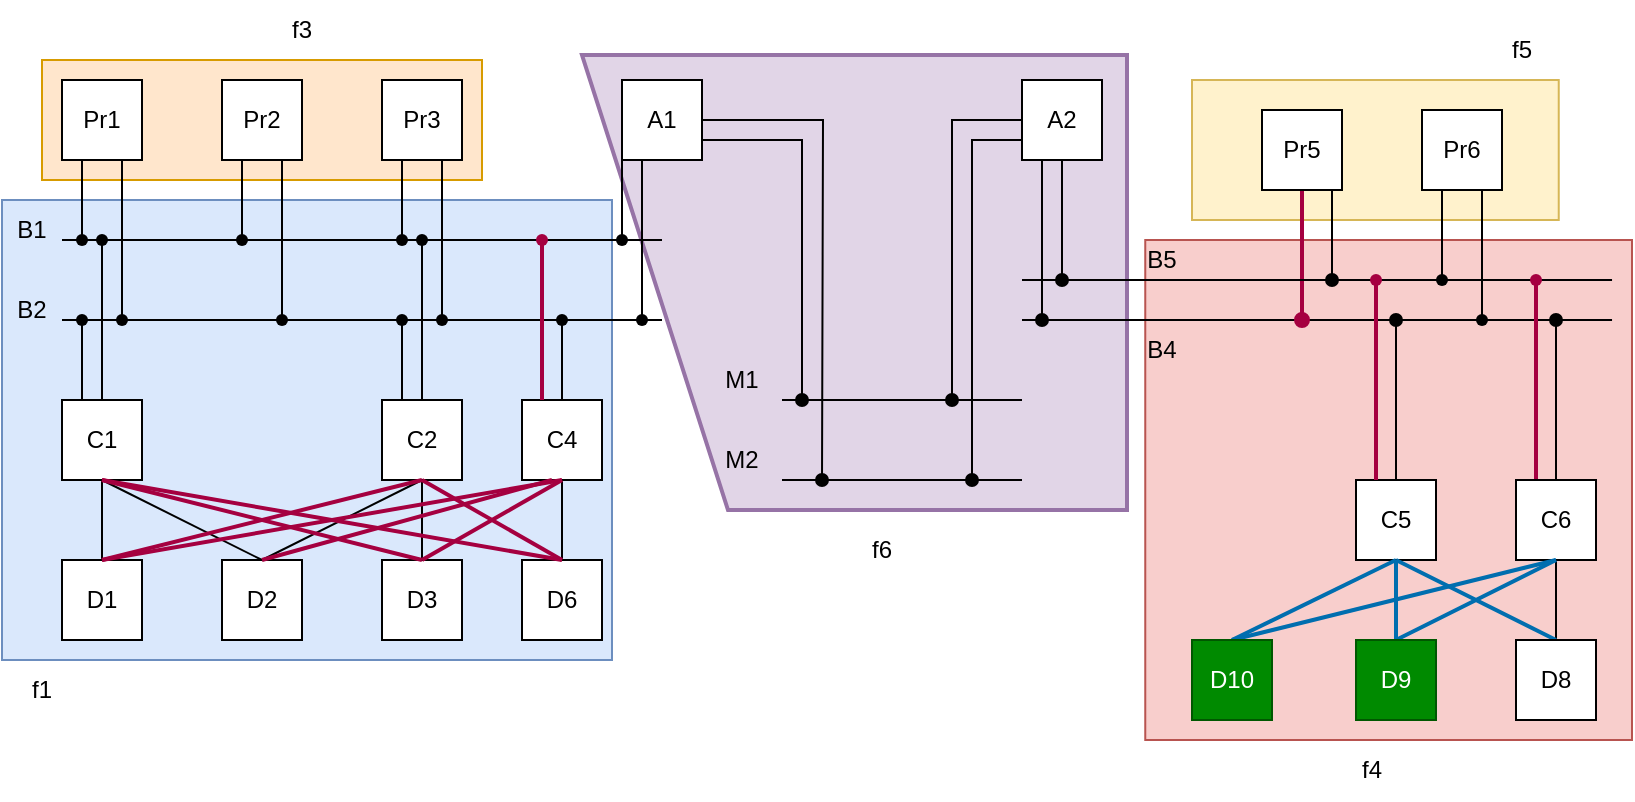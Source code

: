 <mxfile version="25.0.2">
  <diagram name="Page-1" id="3ina4x9qBi-tw7xi2LEH">
    <mxGraphModel dx="819" dy="546" grid="1" gridSize="10" guides="1" tooltips="1" connect="1" arrows="1" fold="1" page="1" pageScale="1" pageWidth="850" pageHeight="1100" math="0" shadow="0">
      <root>
        <mxCell id="0" />
        <mxCell id="1" parent="0" />
        <mxCell id="YV7EcNf5cNCoO8YkhrmA-1" value="" style="rounded=0;whiteSpace=wrap;html=1;fillColor=#f8cecc;strokeColor=#b85450;" vertex="1" parent="1">
          <mxGeometry x="596.63" y="160" width="243.37" height="250" as="geometry" />
        </mxCell>
        <mxCell id="YV7EcNf5cNCoO8YkhrmA-2" value="" style="rounded=0;whiteSpace=wrap;html=1;fillColor=#fff2cc;strokeColor=#d6b656;" vertex="1" parent="1">
          <mxGeometry x="620" y="80" width="183.37" height="70" as="geometry" />
        </mxCell>
        <mxCell id="YV7EcNf5cNCoO8YkhrmA-3" value="" style="html=1;strokeWidth=2;shape=manualInput;whiteSpace=wrap;rounded=1;size=73;arcSize=0;rotation=-90;fillColor=#e1d5e7;strokeColor=#9673a6;" vertex="1" parent="1">
          <mxGeometry x="337.5" y="45" width="227.5" height="272.5" as="geometry" />
        </mxCell>
        <mxCell id="YV7EcNf5cNCoO8YkhrmA-4" value="" style="endArrow=none;html=1;rounded=0;entryX=0.959;entryY=0.08;entryDx=0;entryDy=0;entryPerimeter=0;" edge="1" parent="1" source="YV7EcNf5cNCoO8YkhrmA-104" target="YV7EcNf5cNCoO8YkhrmA-1">
          <mxGeometry width="50" height="50" relative="1" as="geometry">
            <mxPoint x="535" y="180" as="sourcePoint" />
            <mxPoint x="775" y="180" as="targetPoint" />
          </mxGeometry>
        </mxCell>
        <mxCell id="YV7EcNf5cNCoO8YkhrmA-5" value="" style="rounded=0;whiteSpace=wrap;html=1;fillColor=#ffe6cc;strokeColor=#d79b00;" vertex="1" parent="1">
          <mxGeometry x="45" y="70" width="220" height="60" as="geometry" />
        </mxCell>
        <mxCell id="YV7EcNf5cNCoO8YkhrmA-6" value="" style="rounded=0;whiteSpace=wrap;html=1;fillColor=#dae8fc;strokeColor=#6c8ebf;" vertex="1" parent="1">
          <mxGeometry x="25" y="140" width="305" height="230" as="geometry" />
        </mxCell>
        <mxCell id="YV7EcNf5cNCoO8YkhrmA-7" value="Pr1" style="whiteSpace=wrap;html=1;aspect=fixed;" vertex="1" parent="1">
          <mxGeometry x="55" y="80" width="40" height="40" as="geometry" />
        </mxCell>
        <mxCell id="YV7EcNf5cNCoO8YkhrmA-8" value="Pr2" style="whiteSpace=wrap;html=1;aspect=fixed;" vertex="1" parent="1">
          <mxGeometry x="135" y="80" width="40" height="40" as="geometry" />
        </mxCell>
        <mxCell id="YV7EcNf5cNCoO8YkhrmA-9" value="Pr3" style="whiteSpace=wrap;html=1;aspect=fixed;" vertex="1" parent="1">
          <mxGeometry x="215" y="80" width="40" height="40" as="geometry" />
        </mxCell>
        <mxCell id="YV7EcNf5cNCoO8YkhrmA-10" value="" style="endArrow=none;html=1;rounded=0;" edge="1" parent="1" source="YV7EcNf5cNCoO8YkhrmA-41">
          <mxGeometry width="50" height="50" relative="1" as="geometry">
            <mxPoint x="55" y="160" as="sourcePoint" />
            <mxPoint x="355" y="160" as="targetPoint" />
          </mxGeometry>
        </mxCell>
        <mxCell id="YV7EcNf5cNCoO8YkhrmA-11" value="" style="endArrow=none;html=1;rounded=0;" edge="1" parent="1" source="YV7EcNf5cNCoO8YkhrmA-39">
          <mxGeometry width="50" height="50" relative="1" as="geometry">
            <mxPoint x="55" y="200" as="sourcePoint" />
            <mxPoint x="355" y="200" as="targetPoint" />
          </mxGeometry>
        </mxCell>
        <mxCell id="YV7EcNf5cNCoO8YkhrmA-12" value="B1" style="text;html=1;align=center;verticalAlign=middle;whiteSpace=wrap;rounded=0;" vertex="1" parent="1">
          <mxGeometry x="25" y="140" width="30" height="30" as="geometry" />
        </mxCell>
        <mxCell id="YV7EcNf5cNCoO8YkhrmA-13" value="B2" style="text;html=1;align=center;verticalAlign=middle;whiteSpace=wrap;rounded=0;" vertex="1" parent="1">
          <mxGeometry x="25" y="180" width="30" height="30" as="geometry" />
        </mxCell>
        <mxCell id="YV7EcNf5cNCoO8YkhrmA-14" value="" style="endArrow=none;html=1;rounded=0;exitX=0.25;exitY=1;exitDx=0;exitDy=0;" edge="1" parent="1" source="YV7EcNf5cNCoO8YkhrmA-7" target="YV7EcNf5cNCoO8YkhrmA-43">
          <mxGeometry width="50" height="50" relative="1" as="geometry">
            <mxPoint x="355" y="280" as="sourcePoint" />
            <mxPoint x="65" y="160" as="targetPoint" />
          </mxGeometry>
        </mxCell>
        <mxCell id="YV7EcNf5cNCoO8YkhrmA-15" value="" style="endArrow=none;html=1;rounded=0;exitX=0.75;exitY=1;exitDx=0;exitDy=0;" edge="1" parent="1" source="YV7EcNf5cNCoO8YkhrmA-7">
          <mxGeometry width="50" height="50" relative="1" as="geometry">
            <mxPoint x="355" y="280" as="sourcePoint" />
            <mxPoint x="85" y="200" as="targetPoint" />
          </mxGeometry>
        </mxCell>
        <mxCell id="YV7EcNf5cNCoO8YkhrmA-16" value="" style="endArrow=none;html=1;rounded=0;exitX=0.25;exitY=1;exitDx=0;exitDy=0;" edge="1" parent="1" source="YV7EcNf5cNCoO8YkhrmA-8">
          <mxGeometry width="50" height="50" relative="1" as="geometry">
            <mxPoint x="355" y="280" as="sourcePoint" />
            <mxPoint x="145" y="160" as="targetPoint" />
          </mxGeometry>
        </mxCell>
        <mxCell id="YV7EcNf5cNCoO8YkhrmA-17" value="" style="endArrow=none;html=1;rounded=0;exitX=0.75;exitY=1;exitDx=0;exitDy=0;" edge="1" parent="1" source="YV7EcNf5cNCoO8YkhrmA-8">
          <mxGeometry width="50" height="50" relative="1" as="geometry">
            <mxPoint x="355" y="280" as="sourcePoint" />
            <mxPoint x="165" y="200" as="targetPoint" />
          </mxGeometry>
        </mxCell>
        <mxCell id="YV7EcNf5cNCoO8YkhrmA-18" value="" style="endArrow=none;html=1;rounded=0;entryX=0.75;entryY=1;entryDx=0;entryDy=0;" edge="1" parent="1" target="YV7EcNf5cNCoO8YkhrmA-9">
          <mxGeometry width="50" height="50" relative="1" as="geometry">
            <mxPoint x="245" y="200" as="sourcePoint" />
            <mxPoint x="255" y="170" as="targetPoint" />
          </mxGeometry>
        </mxCell>
        <mxCell id="YV7EcNf5cNCoO8YkhrmA-19" value="" style="endArrow=none;html=1;rounded=0;entryX=0.25;entryY=1;entryDx=0;entryDy=0;" edge="1" parent="1" target="YV7EcNf5cNCoO8YkhrmA-9">
          <mxGeometry width="50" height="50" relative="1" as="geometry">
            <mxPoint x="225" y="160" as="sourcePoint" />
            <mxPoint x="255" y="170" as="targetPoint" />
          </mxGeometry>
        </mxCell>
        <mxCell id="YV7EcNf5cNCoO8YkhrmA-20" value="С1" style="whiteSpace=wrap;html=1;aspect=fixed;" vertex="1" parent="1">
          <mxGeometry x="55" y="240" width="40" height="40" as="geometry" />
        </mxCell>
        <mxCell id="YV7EcNf5cNCoO8YkhrmA-21" value="" style="endArrow=none;html=1;rounded=0;exitX=0.25;exitY=0;exitDx=0;exitDy=0;" edge="1" parent="1" source="YV7EcNf5cNCoO8YkhrmA-20">
          <mxGeometry width="50" height="50" relative="1" as="geometry">
            <mxPoint x="245" y="270" as="sourcePoint" />
            <mxPoint x="65" y="200" as="targetPoint" />
          </mxGeometry>
        </mxCell>
        <mxCell id="YV7EcNf5cNCoO8YkhrmA-22" value="" style="endArrow=none;html=1;rounded=0;exitX=0.5;exitY=0;exitDx=0;exitDy=0;" edge="1" parent="1" source="YV7EcNf5cNCoO8YkhrmA-20">
          <mxGeometry width="50" height="50" relative="1" as="geometry">
            <mxPoint x="245" y="270" as="sourcePoint" />
            <mxPoint x="75" y="160" as="targetPoint" />
          </mxGeometry>
        </mxCell>
        <mxCell id="YV7EcNf5cNCoO8YkhrmA-23" value="D1" style="whiteSpace=wrap;html=1;aspect=fixed;" vertex="1" parent="1">
          <mxGeometry x="55" y="320" width="40" height="40" as="geometry" />
        </mxCell>
        <mxCell id="YV7EcNf5cNCoO8YkhrmA-24" value="D2" style="whiteSpace=wrap;html=1;aspect=fixed;" vertex="1" parent="1">
          <mxGeometry x="135" y="320" width="40" height="40" as="geometry" />
        </mxCell>
        <mxCell id="YV7EcNf5cNCoO8YkhrmA-25" value="" style="endArrow=none;html=1;rounded=0;exitX=0.5;exitY=1;exitDx=0;exitDy=0;entryX=0.5;entryY=0;entryDx=0;entryDy=0;" edge="1" parent="1" source="YV7EcNf5cNCoO8YkhrmA-20" target="YV7EcNf5cNCoO8YkhrmA-23">
          <mxGeometry width="50" height="50" relative="1" as="geometry">
            <mxPoint x="245" y="270" as="sourcePoint" />
            <mxPoint x="295" y="220" as="targetPoint" />
          </mxGeometry>
        </mxCell>
        <mxCell id="YV7EcNf5cNCoO8YkhrmA-26" value="" style="endArrow=none;html=1;rounded=0;exitX=0.5;exitY=0;exitDx=0;exitDy=0;entryX=0.5;entryY=1;entryDx=0;entryDy=0;" edge="1" parent="1" source="YV7EcNf5cNCoO8YkhrmA-24" target="YV7EcNf5cNCoO8YkhrmA-20">
          <mxGeometry width="50" height="50" relative="1" as="geometry">
            <mxPoint x="245" y="270" as="sourcePoint" />
            <mxPoint x="295" y="220" as="targetPoint" />
          </mxGeometry>
        </mxCell>
        <mxCell id="YV7EcNf5cNCoO8YkhrmA-27" value="С2" style="whiteSpace=wrap;html=1;aspect=fixed;" vertex="1" parent="1">
          <mxGeometry x="215" y="240" width="40" height="40" as="geometry" />
        </mxCell>
        <mxCell id="YV7EcNf5cNCoO8YkhrmA-28" value="D3" style="whiteSpace=wrap;html=1;aspect=fixed;" vertex="1" parent="1">
          <mxGeometry x="215" y="320" width="40" height="40" as="geometry" />
        </mxCell>
        <mxCell id="YV7EcNf5cNCoO8YkhrmA-29" value="" style="endArrow=none;html=1;rounded=0;exitX=0.5;exitY=1;exitDx=0;exitDy=0;entryX=0.5;entryY=0;entryDx=0;entryDy=0;" edge="1" parent="1" source="YV7EcNf5cNCoO8YkhrmA-27" target="YV7EcNf5cNCoO8YkhrmA-28">
          <mxGeometry width="50" height="50" relative="1" as="geometry">
            <mxPoint x="245" y="270" as="sourcePoint" />
            <mxPoint x="295" y="220" as="targetPoint" />
          </mxGeometry>
        </mxCell>
        <mxCell id="YV7EcNf5cNCoO8YkhrmA-30" value="" style="endArrow=none;html=1;rounded=0;exitX=0.5;exitY=0;exitDx=0;exitDy=0;entryX=0.5;entryY=1;entryDx=0;entryDy=0;" edge="1" parent="1" source="YV7EcNf5cNCoO8YkhrmA-24" target="YV7EcNf5cNCoO8YkhrmA-27">
          <mxGeometry width="50" height="50" relative="1" as="geometry">
            <mxPoint x="245" y="270" as="sourcePoint" />
            <mxPoint x="295" y="220" as="targetPoint" />
          </mxGeometry>
        </mxCell>
        <mxCell id="YV7EcNf5cNCoO8YkhrmA-31" value="" style="endArrow=none;html=1;rounded=0;entryX=0.25;entryY=0;entryDx=0;entryDy=0;" edge="1" parent="1" target="YV7EcNf5cNCoO8YkhrmA-27">
          <mxGeometry width="50" height="50" relative="1" as="geometry">
            <mxPoint x="225" y="200" as="sourcePoint" />
            <mxPoint x="295" y="220" as="targetPoint" />
          </mxGeometry>
        </mxCell>
        <mxCell id="YV7EcNf5cNCoO8YkhrmA-32" value="" style="endArrow=none;html=1;rounded=0;exitX=0.5;exitY=0;exitDx=0;exitDy=0;" edge="1" parent="1" source="YV7EcNf5cNCoO8YkhrmA-27">
          <mxGeometry width="50" height="50" relative="1" as="geometry">
            <mxPoint x="245" y="270" as="sourcePoint" />
            <mxPoint x="235" y="160" as="targetPoint" />
          </mxGeometry>
        </mxCell>
        <mxCell id="YV7EcNf5cNCoO8YkhrmA-33" style="edgeStyle=orthogonalEdgeStyle;rounded=0;orthogonalLoop=1;jettySize=auto;html=1;endArrow=oval;endFill=1;" edge="1" parent="1" source="YV7EcNf5cNCoO8YkhrmA-35">
          <mxGeometry relative="1" as="geometry">
            <mxPoint x="425" y="240" as="targetPoint" />
            <Array as="points">
              <mxPoint x="425" y="110" />
            </Array>
          </mxGeometry>
        </mxCell>
        <mxCell id="YV7EcNf5cNCoO8YkhrmA-34" style="edgeStyle=orthogonalEdgeStyle;rounded=0;orthogonalLoop=1;jettySize=auto;html=1;endArrow=oval;endFill=1;" edge="1" parent="1" source="YV7EcNf5cNCoO8YkhrmA-35">
          <mxGeometry relative="1" as="geometry">
            <mxPoint x="435" y="280" as="targetPoint" />
          </mxGeometry>
        </mxCell>
        <mxCell id="YV7EcNf5cNCoO8YkhrmA-35" value="A1" style="whiteSpace=wrap;html=1;aspect=fixed;" vertex="1" parent="1">
          <mxGeometry x="335" y="80" width="40" height="40" as="geometry" />
        </mxCell>
        <mxCell id="YV7EcNf5cNCoO8YkhrmA-36" value="" style="endArrow=none;html=1;rounded=0;entryX=0;entryY=1;entryDx=0;entryDy=0;" edge="1" parent="1" target="YV7EcNf5cNCoO8YkhrmA-35">
          <mxGeometry width="50" height="50" relative="1" as="geometry">
            <mxPoint x="335" y="160" as="sourcePoint" />
            <mxPoint x="455" y="170" as="targetPoint" />
          </mxGeometry>
        </mxCell>
        <mxCell id="YV7EcNf5cNCoO8YkhrmA-37" value="" style="endArrow=none;html=1;rounded=0;entryX=0.25;entryY=1;entryDx=0;entryDy=0;" edge="1" parent="1" target="YV7EcNf5cNCoO8YkhrmA-35">
          <mxGeometry width="50" height="50" relative="1" as="geometry">
            <mxPoint x="345" y="200" as="sourcePoint" />
            <mxPoint x="465" y="210" as="targetPoint" />
          </mxGeometry>
        </mxCell>
        <mxCell id="YV7EcNf5cNCoO8YkhrmA-38" value="" style="endArrow=none;html=1;rounded=0;" edge="1" parent="1" target="YV7EcNf5cNCoO8YkhrmA-39">
          <mxGeometry width="50" height="50" relative="1" as="geometry">
            <mxPoint x="55" y="200" as="sourcePoint" />
            <mxPoint x="355" y="200" as="targetPoint" />
          </mxGeometry>
        </mxCell>
        <mxCell id="YV7EcNf5cNCoO8YkhrmA-39" value="" style="shape=waypoint;sketch=0;fillStyle=solid;size=6;pointerEvents=1;points=[];fillColor=none;resizable=0;rotatable=0;perimeter=centerPerimeter;snapToPoint=1;" vertex="1" parent="1">
          <mxGeometry x="55" y="190" width="20" height="20" as="geometry" />
        </mxCell>
        <mxCell id="YV7EcNf5cNCoO8YkhrmA-40" value="" style="endArrow=none;html=1;rounded=0;" edge="1" parent="1" target="YV7EcNf5cNCoO8YkhrmA-41">
          <mxGeometry width="50" height="50" relative="1" as="geometry">
            <mxPoint x="55" y="160" as="sourcePoint" />
            <mxPoint x="355" y="160" as="targetPoint" />
          </mxGeometry>
        </mxCell>
        <mxCell id="YV7EcNf5cNCoO8YkhrmA-41" value="" style="shape=waypoint;sketch=0;fillStyle=solid;size=6;pointerEvents=1;points=[];fillColor=none;resizable=0;rotatable=0;perimeter=centerPerimeter;snapToPoint=1;" vertex="1" parent="1">
          <mxGeometry x="65" y="150" width="20" height="20" as="geometry" />
        </mxCell>
        <mxCell id="YV7EcNf5cNCoO8YkhrmA-42" value="" style="shape=waypoint;sketch=0;fillStyle=solid;size=6;pointerEvents=1;points=[];fillColor=none;resizable=0;rotatable=0;perimeter=centerPerimeter;snapToPoint=1;" vertex="1" parent="1">
          <mxGeometry x="75" y="190" width="20" height="20" as="geometry" />
        </mxCell>
        <mxCell id="YV7EcNf5cNCoO8YkhrmA-43" value="" style="shape=waypoint;sketch=0;fillStyle=solid;size=6;pointerEvents=1;points=[];fillColor=none;resizable=0;rotatable=0;perimeter=centerPerimeter;snapToPoint=1;" vertex="1" parent="1">
          <mxGeometry x="55" y="150" width="20" height="20" as="geometry" />
        </mxCell>
        <mxCell id="YV7EcNf5cNCoO8YkhrmA-44" value="" style="shape=waypoint;sketch=0;fillStyle=solid;size=6;pointerEvents=1;points=[];fillColor=none;resizable=0;rotatable=0;perimeter=centerPerimeter;snapToPoint=1;" vertex="1" parent="1">
          <mxGeometry x="135" y="150" width="20" height="20" as="geometry" />
        </mxCell>
        <mxCell id="YV7EcNf5cNCoO8YkhrmA-45" value="" style="shape=waypoint;sketch=0;fillStyle=solid;size=6;pointerEvents=1;points=[];fillColor=none;resizable=0;rotatable=0;perimeter=centerPerimeter;snapToPoint=1;" vertex="1" parent="1">
          <mxGeometry x="155" y="190" width="20" height="20" as="geometry" />
        </mxCell>
        <mxCell id="YV7EcNf5cNCoO8YkhrmA-46" value="" style="shape=waypoint;sketch=0;fillStyle=solid;size=6;pointerEvents=1;points=[];fillColor=none;resizable=0;rotatable=0;perimeter=centerPerimeter;snapToPoint=1;" vertex="1" parent="1">
          <mxGeometry x="215" y="190" width="20" height="20" as="geometry" />
        </mxCell>
        <mxCell id="YV7EcNf5cNCoO8YkhrmA-47" value="" style="shape=waypoint;sketch=0;fillStyle=solid;size=6;pointerEvents=1;points=[];fillColor=none;resizable=0;rotatable=0;perimeter=centerPerimeter;snapToPoint=1;" vertex="1" parent="1">
          <mxGeometry x="215" y="150" width="20" height="20" as="geometry" />
        </mxCell>
        <mxCell id="YV7EcNf5cNCoO8YkhrmA-48" value="" style="shape=waypoint;sketch=0;fillStyle=solid;size=6;pointerEvents=1;points=[];fillColor=none;resizable=0;rotatable=0;perimeter=centerPerimeter;snapToPoint=1;" vertex="1" parent="1">
          <mxGeometry x="235" y="190" width="20" height="20" as="geometry" />
        </mxCell>
        <mxCell id="YV7EcNf5cNCoO8YkhrmA-49" value="" style="shape=waypoint;sketch=0;fillStyle=solid;size=6;pointerEvents=1;points=[];fillColor=none;resizable=0;rotatable=0;perimeter=centerPerimeter;snapToPoint=1;" vertex="1" parent="1">
          <mxGeometry x="225" y="150" width="20" height="20" as="geometry" />
        </mxCell>
        <mxCell id="YV7EcNf5cNCoO8YkhrmA-50" value="" style="shape=waypoint;sketch=0;fillStyle=solid;size=6;pointerEvents=1;points=[];fillColor=none;resizable=0;rotatable=0;perimeter=centerPerimeter;snapToPoint=1;" vertex="1" parent="1">
          <mxGeometry x="295" y="190" width="20" height="20" as="geometry" />
        </mxCell>
        <mxCell id="YV7EcNf5cNCoO8YkhrmA-51" value="" style="shape=waypoint;sketch=0;fillStyle=solid;size=6;pointerEvents=1;points=[];fillColor=none;resizable=0;rotatable=0;perimeter=centerPerimeter;snapToPoint=1;" vertex="1" parent="1">
          <mxGeometry x="325" y="150" width="20" height="20" as="geometry" />
        </mxCell>
        <mxCell id="YV7EcNf5cNCoO8YkhrmA-52" value="" style="shape=waypoint;sketch=0;fillStyle=solid;size=6;pointerEvents=1;points=[];fillColor=none;resizable=0;rotatable=0;perimeter=centerPerimeter;snapToPoint=1;" vertex="1" parent="1">
          <mxGeometry x="335" y="190" width="20" height="20" as="geometry" />
        </mxCell>
        <mxCell id="YV7EcNf5cNCoO8YkhrmA-53" value="" style="endArrow=none;html=1;rounded=0;" edge="1" parent="1">
          <mxGeometry width="50" height="50" relative="1" as="geometry">
            <mxPoint x="415" y="240" as="sourcePoint" />
            <mxPoint x="535" y="240" as="targetPoint" />
          </mxGeometry>
        </mxCell>
        <mxCell id="YV7EcNf5cNCoO8YkhrmA-54" value="M1" style="text;html=1;align=center;verticalAlign=middle;whiteSpace=wrap;rounded=0;" vertex="1" parent="1">
          <mxGeometry x="385" y="220" width="20" height="20" as="geometry" />
        </mxCell>
        <mxCell id="YV7EcNf5cNCoO8YkhrmA-55" value="" style="endArrow=none;html=1;rounded=0;" edge="1" parent="1">
          <mxGeometry width="50" height="50" relative="1" as="geometry">
            <mxPoint x="415" y="280" as="sourcePoint" />
            <mxPoint x="535" y="280" as="targetPoint" />
          </mxGeometry>
        </mxCell>
        <mxCell id="YV7EcNf5cNCoO8YkhrmA-56" value="M2" style="text;html=1;align=center;verticalAlign=middle;whiteSpace=wrap;rounded=0;" vertex="1" parent="1">
          <mxGeometry x="385" y="260" width="20" height="20" as="geometry" />
        </mxCell>
        <mxCell id="YV7EcNf5cNCoO8YkhrmA-57" style="edgeStyle=orthogonalEdgeStyle;rounded=0;orthogonalLoop=1;jettySize=auto;html=1;endArrow=oval;endFill=1;" edge="1" parent="1" source="YV7EcNf5cNCoO8YkhrmA-61">
          <mxGeometry relative="1" as="geometry">
            <mxPoint x="500" y="240" as="targetPoint" />
            <Array as="points">
              <mxPoint x="500" y="100" />
              <mxPoint x="500" y="240" />
            </Array>
          </mxGeometry>
        </mxCell>
        <mxCell id="YV7EcNf5cNCoO8YkhrmA-58" style="edgeStyle=orthogonalEdgeStyle;rounded=0;orthogonalLoop=1;jettySize=auto;html=1;endArrow=oval;endFill=1;" edge="1" parent="1">
          <mxGeometry relative="1" as="geometry">
            <mxPoint x="545" y="200" as="targetPoint" />
            <mxPoint x="545.0" y="120" as="sourcePoint" />
          </mxGeometry>
        </mxCell>
        <mxCell id="YV7EcNf5cNCoO8YkhrmA-59" style="edgeStyle=orthogonalEdgeStyle;rounded=0;orthogonalLoop=1;jettySize=auto;html=1;endArrow=oval;endFill=1;" edge="1" parent="1" source="YV7EcNf5cNCoO8YkhrmA-61">
          <mxGeometry relative="1" as="geometry">
            <mxPoint x="510" y="280" as="targetPoint" />
            <Array as="points">
              <mxPoint x="510" y="110" />
            </Array>
          </mxGeometry>
        </mxCell>
        <mxCell id="YV7EcNf5cNCoO8YkhrmA-60" style="edgeStyle=orthogonalEdgeStyle;rounded=0;orthogonalLoop=1;jettySize=auto;html=1;endArrow=oval;endFill=1;" edge="1" parent="1" source="YV7EcNf5cNCoO8YkhrmA-61">
          <mxGeometry relative="1" as="geometry">
            <mxPoint x="555" y="180" as="targetPoint" />
          </mxGeometry>
        </mxCell>
        <mxCell id="YV7EcNf5cNCoO8YkhrmA-61" value="A2" style="whiteSpace=wrap;html=1;aspect=fixed;" vertex="1" parent="1">
          <mxGeometry x="535" y="80" width="40" height="40" as="geometry" />
        </mxCell>
        <mxCell id="YV7EcNf5cNCoO8YkhrmA-62" value="" style="endArrow=none;html=1;rounded=0;entryX=0.959;entryY=0.16;entryDx=0;entryDy=0;entryPerimeter=0;" edge="1" parent="1" target="YV7EcNf5cNCoO8YkhrmA-1">
          <mxGeometry width="50" height="50" relative="1" as="geometry">
            <mxPoint x="650" y="200" as="sourcePoint" />
            <mxPoint x="775" y="200" as="targetPoint" />
          </mxGeometry>
        </mxCell>
        <mxCell id="YV7EcNf5cNCoO8YkhrmA-63" style="edgeStyle=orthogonalEdgeStyle;rounded=0;orthogonalLoop=1;jettySize=auto;html=1;endArrow=oval;endFill=1;" edge="1" parent="1">
          <mxGeometry relative="1" as="geometry">
            <mxPoint x="690" y="180" as="targetPoint" />
            <mxPoint x="690" y="135" as="sourcePoint" />
            <Array as="points">
              <mxPoint x="690" y="180" />
            </Array>
          </mxGeometry>
        </mxCell>
        <mxCell id="YV7EcNf5cNCoO8YkhrmA-64" style="edgeStyle=orthogonalEdgeStyle;rounded=0;orthogonalLoop=1;jettySize=auto;html=1;endArrow=oval;endFill=1;fillColor=#d80073;strokeColor=#A50040;strokeWidth=2;" edge="1" parent="1" source="YV7EcNf5cNCoO8YkhrmA-65">
          <mxGeometry relative="1" as="geometry">
            <mxPoint x="675" y="200" as="targetPoint" />
          </mxGeometry>
        </mxCell>
        <mxCell id="YV7EcNf5cNCoO8YkhrmA-65" value="Pr5" style="whiteSpace=wrap;html=1;aspect=fixed;" vertex="1" parent="1">
          <mxGeometry x="655" y="95" width="40" height="40" as="geometry" />
        </mxCell>
        <mxCell id="YV7EcNf5cNCoO8YkhrmA-66" value="Pr6" style="whiteSpace=wrap;html=1;aspect=fixed;" vertex="1" parent="1">
          <mxGeometry x="735" y="95" width="40" height="40" as="geometry" />
        </mxCell>
        <mxCell id="YV7EcNf5cNCoO8YkhrmA-70" value="B4" style="text;html=1;align=center;verticalAlign=middle;whiteSpace=wrap;rounded=0;" vertex="1" parent="1">
          <mxGeometry x="590" y="200" width="30" height="30" as="geometry" />
        </mxCell>
        <mxCell id="YV7EcNf5cNCoO8YkhrmA-71" value="B5" style="text;html=1;align=center;verticalAlign=middle;whiteSpace=wrap;rounded=0;" vertex="1" parent="1">
          <mxGeometry x="590" y="155" width="30" height="30" as="geometry" />
        </mxCell>
        <mxCell id="YV7EcNf5cNCoO8YkhrmA-72" value="f1" style="text;html=1;align=center;verticalAlign=middle;whiteSpace=wrap;rounded=0;" vertex="1" parent="1">
          <mxGeometry x="35" y="370" width="20" height="30" as="geometry" />
        </mxCell>
        <mxCell id="YV7EcNf5cNCoO8YkhrmA-73" value="" style="group" vertex="1" connectable="0" parent="1">
          <mxGeometry x="285" y="200" width="40" height="160" as="geometry" />
        </mxCell>
        <mxCell id="YV7EcNf5cNCoO8YkhrmA-74" value="С4" style="whiteSpace=wrap;html=1;aspect=fixed;" vertex="1" parent="YV7EcNf5cNCoO8YkhrmA-73">
          <mxGeometry y="40" width="40" height="40" as="geometry" />
        </mxCell>
        <mxCell id="YV7EcNf5cNCoO8YkhrmA-75" value="D6" style="whiteSpace=wrap;html=1;aspect=fixed;" vertex="1" parent="YV7EcNf5cNCoO8YkhrmA-73">
          <mxGeometry y="120" width="40" height="40" as="geometry" />
        </mxCell>
        <mxCell id="YV7EcNf5cNCoO8YkhrmA-76" value="" style="endArrow=none;html=1;rounded=0;" edge="1" parent="YV7EcNf5cNCoO8YkhrmA-73">
          <mxGeometry width="50" height="50" relative="1" as="geometry">
            <mxPoint x="20" y="40" as="sourcePoint" />
            <mxPoint x="20" as="targetPoint" />
          </mxGeometry>
        </mxCell>
        <mxCell id="YV7EcNf5cNCoO8YkhrmA-77" value="" style="endArrow=none;html=1;rounded=0;exitX=0.5;exitY=1;exitDx=0;exitDy=0;entryX=0.5;entryY=0;entryDx=0;entryDy=0;" edge="1" parent="YV7EcNf5cNCoO8YkhrmA-73" source="YV7EcNf5cNCoO8YkhrmA-74" target="YV7EcNf5cNCoO8YkhrmA-75">
          <mxGeometry width="50" height="50" relative="1" as="geometry">
            <mxPoint x="-50" y="70" as="sourcePoint" />
            <mxPoint y="20" as="targetPoint" />
          </mxGeometry>
        </mxCell>
        <mxCell id="YV7EcNf5cNCoO8YkhrmA-78" value="f3" style="text;html=1;align=center;verticalAlign=middle;whiteSpace=wrap;rounded=0;" vertex="1" parent="1">
          <mxGeometry x="145" y="40" width="60" height="30" as="geometry" />
        </mxCell>
        <mxCell id="YV7EcNf5cNCoO8YkhrmA-79" value="f4" style="text;html=1;align=center;verticalAlign=middle;whiteSpace=wrap;rounded=0;" vertex="1" parent="1">
          <mxGeometry x="695" y="410" width="30" height="30" as="geometry" />
        </mxCell>
        <mxCell id="YV7EcNf5cNCoO8YkhrmA-80" value="f5" style="text;html=1;align=center;verticalAlign=middle;whiteSpace=wrap;rounded=0;" vertex="1" parent="1">
          <mxGeometry x="770" y="50" width="30" height="30" as="geometry" />
        </mxCell>
        <mxCell id="YV7EcNf5cNCoO8YkhrmA-81" value="f6" style="text;html=1;align=center;verticalAlign=middle;whiteSpace=wrap;rounded=0;" vertex="1" parent="1">
          <mxGeometry x="435" y="300" width="60" height="30" as="geometry" />
        </mxCell>
        <mxCell id="YV7EcNf5cNCoO8YkhrmA-82" value="" style="endArrow=none;html=1;rounded=0;exitX=0.5;exitY=0;exitDx=0;exitDy=0;entryX=0.5;entryY=1;entryDx=0;entryDy=0;fillColor=#d80073;strokeColor=#A50040;strokeWidth=2;" edge="1" parent="1" source="YV7EcNf5cNCoO8YkhrmA-23" target="YV7EcNf5cNCoO8YkhrmA-27">
          <mxGeometry width="50" height="50" relative="1" as="geometry">
            <mxPoint x="150" y="460" as="sourcePoint" />
            <mxPoint x="200" y="410" as="targetPoint" />
          </mxGeometry>
        </mxCell>
        <mxCell id="YV7EcNf5cNCoO8YkhrmA-83" value="" style="endArrow=none;html=1;rounded=0;exitX=0.5;exitY=0;exitDx=0;exitDy=0;entryX=0.5;entryY=1;entryDx=0;entryDy=0;fillColor=#d80073;strokeColor=#A50040;strokeWidth=2;" edge="1" parent="1" source="YV7EcNf5cNCoO8YkhrmA-28" target="YV7EcNf5cNCoO8YkhrmA-20">
          <mxGeometry width="50" height="50" relative="1" as="geometry">
            <mxPoint x="360" y="290" as="sourcePoint" />
            <mxPoint x="410" y="240" as="targetPoint" />
          </mxGeometry>
        </mxCell>
        <mxCell id="YV7EcNf5cNCoO8YkhrmA-84" value="" style="endArrow=none;html=1;rounded=0;exitX=0.5;exitY=0;exitDx=0;exitDy=0;entryX=0.5;entryY=1;entryDx=0;entryDy=0;fillColor=#d80073;strokeColor=#A50040;strokeWidth=2;" edge="1" parent="1" source="YV7EcNf5cNCoO8YkhrmA-28" target="YV7EcNf5cNCoO8YkhrmA-74">
          <mxGeometry width="50" height="50" relative="1" as="geometry">
            <mxPoint x="345" y="400" as="sourcePoint" />
            <mxPoint x="395" y="350" as="targetPoint" />
          </mxGeometry>
        </mxCell>
        <mxCell id="YV7EcNf5cNCoO8YkhrmA-85" value="" style="endArrow=none;html=1;rounded=0;exitX=0.5;exitY=0;exitDx=0;exitDy=0;entryX=0.5;entryY=1;entryDx=0;entryDy=0;fillColor=#d80073;strokeColor=#A50040;strokeWidth=2;" edge="1" parent="1" source="YV7EcNf5cNCoO8YkhrmA-75" target="YV7EcNf5cNCoO8YkhrmA-27">
          <mxGeometry width="50" height="50" relative="1" as="geometry">
            <mxPoint x="360" y="290" as="sourcePoint" />
            <mxPoint x="410" y="240" as="targetPoint" />
          </mxGeometry>
        </mxCell>
        <mxCell id="YV7EcNf5cNCoO8YkhrmA-86" value="" style="endArrow=none;html=1;rounded=0;exitX=0.5;exitY=0;exitDx=0;exitDy=0;entryX=0.5;entryY=1;entryDx=0;entryDy=0;fillColor=#d80073;strokeColor=#A50040;strokeWidth=2;" edge="1" parent="1" source="YV7EcNf5cNCoO8YkhrmA-75" target="YV7EcNf5cNCoO8YkhrmA-20">
          <mxGeometry width="50" height="50" relative="1" as="geometry">
            <mxPoint x="360" y="290" as="sourcePoint" />
            <mxPoint x="410" y="240" as="targetPoint" />
          </mxGeometry>
        </mxCell>
        <mxCell id="YV7EcNf5cNCoO8YkhrmA-87" value="" style="endArrow=none;html=1;rounded=0;exitX=0.5;exitY=0;exitDx=0;exitDy=0;entryX=0.5;entryY=1;entryDx=0;entryDy=0;fillColor=#d80073;strokeColor=#A50040;strokeWidth=2;" edge="1" parent="1" source="YV7EcNf5cNCoO8YkhrmA-23" target="YV7EcNf5cNCoO8YkhrmA-74">
          <mxGeometry width="50" height="50" relative="1" as="geometry">
            <mxPoint x="360" y="290" as="sourcePoint" />
            <mxPoint x="410" y="240" as="targetPoint" />
          </mxGeometry>
        </mxCell>
        <mxCell id="YV7EcNf5cNCoO8YkhrmA-88" value="" style="endArrow=none;html=1;rounded=0;exitX=0.5;exitY=0;exitDx=0;exitDy=0;fillColor=#d80073;strokeColor=#A50040;strokeWidth=2;" edge="1" parent="1" source="YV7EcNf5cNCoO8YkhrmA-24">
          <mxGeometry width="50" height="50" relative="1" as="geometry">
            <mxPoint x="360" y="290" as="sourcePoint" />
            <mxPoint x="300" y="280" as="targetPoint" />
          </mxGeometry>
        </mxCell>
        <mxCell id="YV7EcNf5cNCoO8YkhrmA-89" value="" style="endArrow=none;html=1;rounded=0;entryX=0.25;entryY=0;entryDx=0;entryDy=0;strokeWidth=2;fillColor=#d80073;strokeColor=#A50040;" edge="1" parent="1" target="YV7EcNf5cNCoO8YkhrmA-74">
          <mxGeometry width="50" height="50" relative="1" as="geometry">
            <mxPoint x="295" y="160" as="sourcePoint" />
            <mxPoint x="300" y="250" as="targetPoint" />
          </mxGeometry>
        </mxCell>
        <mxCell id="YV7EcNf5cNCoO8YkhrmA-90" value="" style="shape=waypoint;sketch=0;fillStyle=solid;size=6;pointerEvents=1;points=[];fillColor=#d80073;resizable=0;rotatable=0;perimeter=centerPerimeter;snapToPoint=1;fontColor=#ffffff;strokeColor=#A50040;" vertex="1" parent="1">
          <mxGeometry x="285" y="150" width="20" height="20" as="geometry" />
        </mxCell>
        <mxCell id="YV7EcNf5cNCoO8YkhrmA-91" value="" style="endArrow=none;html=1;rounded=0;entryX=0.75;entryY=1;entryDx=0;entryDy=0;" edge="1" parent="1" source="YV7EcNf5cNCoO8YkhrmA-93" target="YV7EcNf5cNCoO8YkhrmA-66">
          <mxGeometry width="50" height="50" relative="1" as="geometry">
            <mxPoint x="765" y="200" as="sourcePoint" />
            <mxPoint x="640" y="150" as="targetPoint" />
          </mxGeometry>
        </mxCell>
        <mxCell id="YV7EcNf5cNCoO8YkhrmA-92" value="" style="endArrow=none;html=1;rounded=0;entryDx=0;entryDy=0;" edge="1" parent="1" target="YV7EcNf5cNCoO8YkhrmA-93">
          <mxGeometry width="50" height="50" relative="1" as="geometry">
            <mxPoint x="765" y="200" as="sourcePoint" />
            <mxPoint x="765" y="135" as="targetPoint" />
          </mxGeometry>
        </mxCell>
        <mxCell id="YV7EcNf5cNCoO8YkhrmA-93" value="" style="shape=waypoint;sketch=0;fillStyle=solid;size=6;pointerEvents=1;points=[];fillColor=none;resizable=0;rotatable=0;perimeter=centerPerimeter;snapToPoint=1;" vertex="1" parent="1">
          <mxGeometry x="755" y="190" width="20" height="20" as="geometry" />
        </mxCell>
        <mxCell id="YV7EcNf5cNCoO8YkhrmA-94" value="" style="endArrow=none;html=1;rounded=0;entryX=0.25;entryY=1;entryDx=0;entryDy=0;" edge="1" parent="1" target="YV7EcNf5cNCoO8YkhrmA-66">
          <mxGeometry width="50" height="50" relative="1" as="geometry">
            <mxPoint x="745" y="180" as="sourcePoint" />
            <mxPoint x="640" y="150" as="targetPoint" />
          </mxGeometry>
        </mxCell>
        <mxCell id="YV7EcNf5cNCoO8YkhrmA-95" value="" style="shape=waypoint;sketch=0;fillStyle=solid;size=6;pointerEvents=1;points=[];fillColor=none;resizable=0;rotatable=0;perimeter=centerPerimeter;snapToPoint=1;" vertex="1" parent="1">
          <mxGeometry x="735" y="170" width="20" height="20" as="geometry" />
        </mxCell>
        <mxCell id="YV7EcNf5cNCoO8YkhrmA-96" value="" style="endArrow=none;html=1;rounded=0;exitX=0.25;exitY=0;exitDx=0;exitDy=0;fillColor=#d80073;strokeColor=#A50040;strokeWidth=2;" edge="1" parent="1" source="YV7EcNf5cNCoO8YkhrmA-100">
          <mxGeometry width="50" height="50" relative="1" as="geometry">
            <mxPoint x="739.755" y="281.395" as="sourcePoint" />
            <mxPoint x="792" y="180" as="targetPoint" />
          </mxGeometry>
        </mxCell>
        <mxCell id="YV7EcNf5cNCoO8YkhrmA-97" value="" style="endArrow=none;html=1;rounded=0;" edge="1" parent="1">
          <mxGeometry width="50" height="50" relative="1" as="geometry">
            <mxPoint x="535" y="200" as="sourcePoint" />
            <mxPoint x="650" y="200" as="targetPoint" />
          </mxGeometry>
        </mxCell>
        <mxCell id="YV7EcNf5cNCoO8YkhrmA-112" style="edgeStyle=orthogonalEdgeStyle;rounded=0;orthogonalLoop=1;jettySize=auto;html=1;endArrow=oval;endFill=1;" edge="1" parent="1" source="YV7EcNf5cNCoO8YkhrmA-99">
          <mxGeometry relative="1" as="geometry">
            <mxPoint x="722" y="200" as="targetPoint" />
          </mxGeometry>
        </mxCell>
        <mxCell id="YV7EcNf5cNCoO8YkhrmA-99" value="С5" style="whiteSpace=wrap;html=1;aspect=fixed;" vertex="1" parent="1">
          <mxGeometry x="702" y="280" width="40" height="40" as="geometry" />
        </mxCell>
        <mxCell id="YV7EcNf5cNCoO8YkhrmA-113" style="edgeStyle=orthogonalEdgeStyle;rounded=0;orthogonalLoop=1;jettySize=auto;html=1;endArrow=oval;endFill=1;" edge="1" parent="1" source="YV7EcNf5cNCoO8YkhrmA-100">
          <mxGeometry relative="1" as="geometry">
            <mxPoint x="802" y="200" as="targetPoint" />
          </mxGeometry>
        </mxCell>
        <mxCell id="YV7EcNf5cNCoO8YkhrmA-100" value="С6" style="whiteSpace=wrap;html=1;aspect=fixed;" vertex="1" parent="1">
          <mxGeometry x="782" y="280" width="40" height="40" as="geometry" />
        </mxCell>
        <mxCell id="YV7EcNf5cNCoO8YkhrmA-101" style="edgeStyle=orthogonalEdgeStyle;rounded=0;orthogonalLoop=1;jettySize=auto;html=1;entryX=0.5;entryY=1;entryDx=0;entryDy=0;endArrow=none;endFill=0;" edge="1" parent="1" source="YV7EcNf5cNCoO8YkhrmA-103" target="YV7EcNf5cNCoO8YkhrmA-100">
          <mxGeometry relative="1" as="geometry" />
        </mxCell>
        <mxCell id="YV7EcNf5cNCoO8YkhrmA-102" style="rounded=0;orthogonalLoop=1;jettySize=auto;html=1;entryX=0.5;entryY=1;entryDx=0;entryDy=0;exitX=0.5;exitY=0;exitDx=0;exitDy=0;endArrow=none;endFill=0;strokeWidth=2;fillColor=#1ba1e2;strokeColor=#006EAF;" edge="1" parent="1" source="YV7EcNf5cNCoO8YkhrmA-103" target="YV7EcNf5cNCoO8YkhrmA-99">
          <mxGeometry relative="1" as="geometry" />
        </mxCell>
        <mxCell id="YV7EcNf5cNCoO8YkhrmA-103" value="D8" style="whiteSpace=wrap;html=1;aspect=fixed;" vertex="1" parent="1">
          <mxGeometry x="782" y="360" width="40" height="40" as="geometry" />
        </mxCell>
        <mxCell id="YV7EcNf5cNCoO8YkhrmA-105" value="" style="endArrow=none;html=1;rounded=0;exitX=0.5;exitY=0;exitDx=0;exitDy=0;fillColor=#d80073;strokeColor=#A50040;strokeWidth=2;" edge="1" parent="1">
          <mxGeometry width="50" height="50" relative="1" as="geometry">
            <mxPoint x="712" y="280" as="sourcePoint" />
            <mxPoint x="712" y="180" as="targetPoint" />
          </mxGeometry>
        </mxCell>
        <mxCell id="YV7EcNf5cNCoO8YkhrmA-107" style="edgeStyle=orthogonalEdgeStyle;rounded=0;orthogonalLoop=1;jettySize=auto;html=1;endArrow=none;endFill=0;fillColor=#1ba1e2;strokeColor=#006EAF;strokeWidth=2;" edge="1" parent="1" source="YV7EcNf5cNCoO8YkhrmA-109" target="YV7EcNf5cNCoO8YkhrmA-99">
          <mxGeometry relative="1" as="geometry" />
        </mxCell>
        <mxCell id="YV7EcNf5cNCoO8YkhrmA-108" style="rounded=0;orthogonalLoop=1;jettySize=auto;html=1;entryX=0.5;entryY=1;entryDx=0;entryDy=0;exitX=0.5;exitY=0;exitDx=0;exitDy=0;endArrow=none;endFill=0;fillColor=#1ba1e2;strokeColor=#006EAF;strokeWidth=2;" edge="1" parent="1" source="YV7EcNf5cNCoO8YkhrmA-109" target="YV7EcNf5cNCoO8YkhrmA-100">
          <mxGeometry relative="1" as="geometry" />
        </mxCell>
        <mxCell id="YV7EcNf5cNCoO8YkhrmA-109" value="D9" style="whiteSpace=wrap;html=1;aspect=fixed;fillColor=#008a00;strokeColor=#005700;fontColor=#ffffff;" vertex="1" parent="1">
          <mxGeometry x="702" y="360" width="40" height="40" as="geometry" />
        </mxCell>
        <mxCell id="YV7EcNf5cNCoO8YkhrmA-110" value="" style="endArrow=none;html=1;rounded=0;entryDx=0;entryDy=0;entryPerimeter=0;" edge="1" parent="1" source="YV7EcNf5cNCoO8YkhrmA-106" target="YV7EcNf5cNCoO8YkhrmA-104">
          <mxGeometry width="50" height="50" relative="1" as="geometry">
            <mxPoint x="535" y="180" as="sourcePoint" />
            <mxPoint x="830" y="180" as="targetPoint" />
          </mxGeometry>
        </mxCell>
        <mxCell id="YV7EcNf5cNCoO8YkhrmA-104" value="" style="shape=waypoint;sketch=0;fillStyle=solid;size=6;pointerEvents=1;points=[];fillColor=#d80073;resizable=0;rotatable=0;perimeter=centerPerimeter;snapToPoint=1;fontColor=#ffffff;strokeColor=#A50040;" vertex="1" parent="1">
          <mxGeometry x="782" y="170" width="20" height="20" as="geometry" />
        </mxCell>
        <mxCell id="YV7EcNf5cNCoO8YkhrmA-111" value="" style="endArrow=none;html=1;rounded=0;entryDx=0;entryDy=0;entryPerimeter=0;" edge="1" parent="1" target="YV7EcNf5cNCoO8YkhrmA-106">
          <mxGeometry width="50" height="50" relative="1" as="geometry">
            <mxPoint x="535" y="180" as="sourcePoint" />
            <mxPoint x="792" y="180" as="targetPoint" />
          </mxGeometry>
        </mxCell>
        <mxCell id="YV7EcNf5cNCoO8YkhrmA-106" value="" style="shape=waypoint;sketch=0;fillStyle=solid;size=6;pointerEvents=1;points=[];fillColor=#d80073;resizable=0;rotatable=0;perimeter=centerPerimeter;snapToPoint=1;fontColor=#ffffff;strokeColor=#A50040;" vertex="1" parent="1">
          <mxGeometry x="702" y="170" width="20" height="20" as="geometry" />
        </mxCell>
        <mxCell id="YV7EcNf5cNCoO8YkhrmA-115" style="rounded=0;orthogonalLoop=1;jettySize=auto;html=1;entryX=0.5;entryY=1;entryDx=0;entryDy=0;endArrow=none;endFill=0;exitX=0.5;exitY=0;exitDx=0;exitDy=0;strokeWidth=2;fillColor=#1ba1e2;strokeColor=#006EAF;" edge="1" parent="1" source="YV7EcNf5cNCoO8YkhrmA-114" target="YV7EcNf5cNCoO8YkhrmA-99">
          <mxGeometry relative="1" as="geometry" />
        </mxCell>
        <mxCell id="YV7EcNf5cNCoO8YkhrmA-116" style="rounded=0;orthogonalLoop=1;jettySize=auto;html=1;entryX=0.5;entryY=1;entryDx=0;entryDy=0;exitX=0.5;exitY=0;exitDx=0;exitDy=0;endArrow=none;endFill=0;strokeWidth=2;fillColor=#1ba1e2;strokeColor=#006EAF;" edge="1" parent="1" source="YV7EcNf5cNCoO8YkhrmA-114" target="YV7EcNf5cNCoO8YkhrmA-100">
          <mxGeometry relative="1" as="geometry" />
        </mxCell>
        <mxCell id="YV7EcNf5cNCoO8YkhrmA-114" value="D10" style="whiteSpace=wrap;html=1;aspect=fixed;fillColor=#008a00;strokeColor=#005700;fontColor=#ffffff;" vertex="1" parent="1">
          <mxGeometry x="620" y="360" width="40" height="40" as="geometry" />
        </mxCell>
      </root>
    </mxGraphModel>
  </diagram>
</mxfile>

